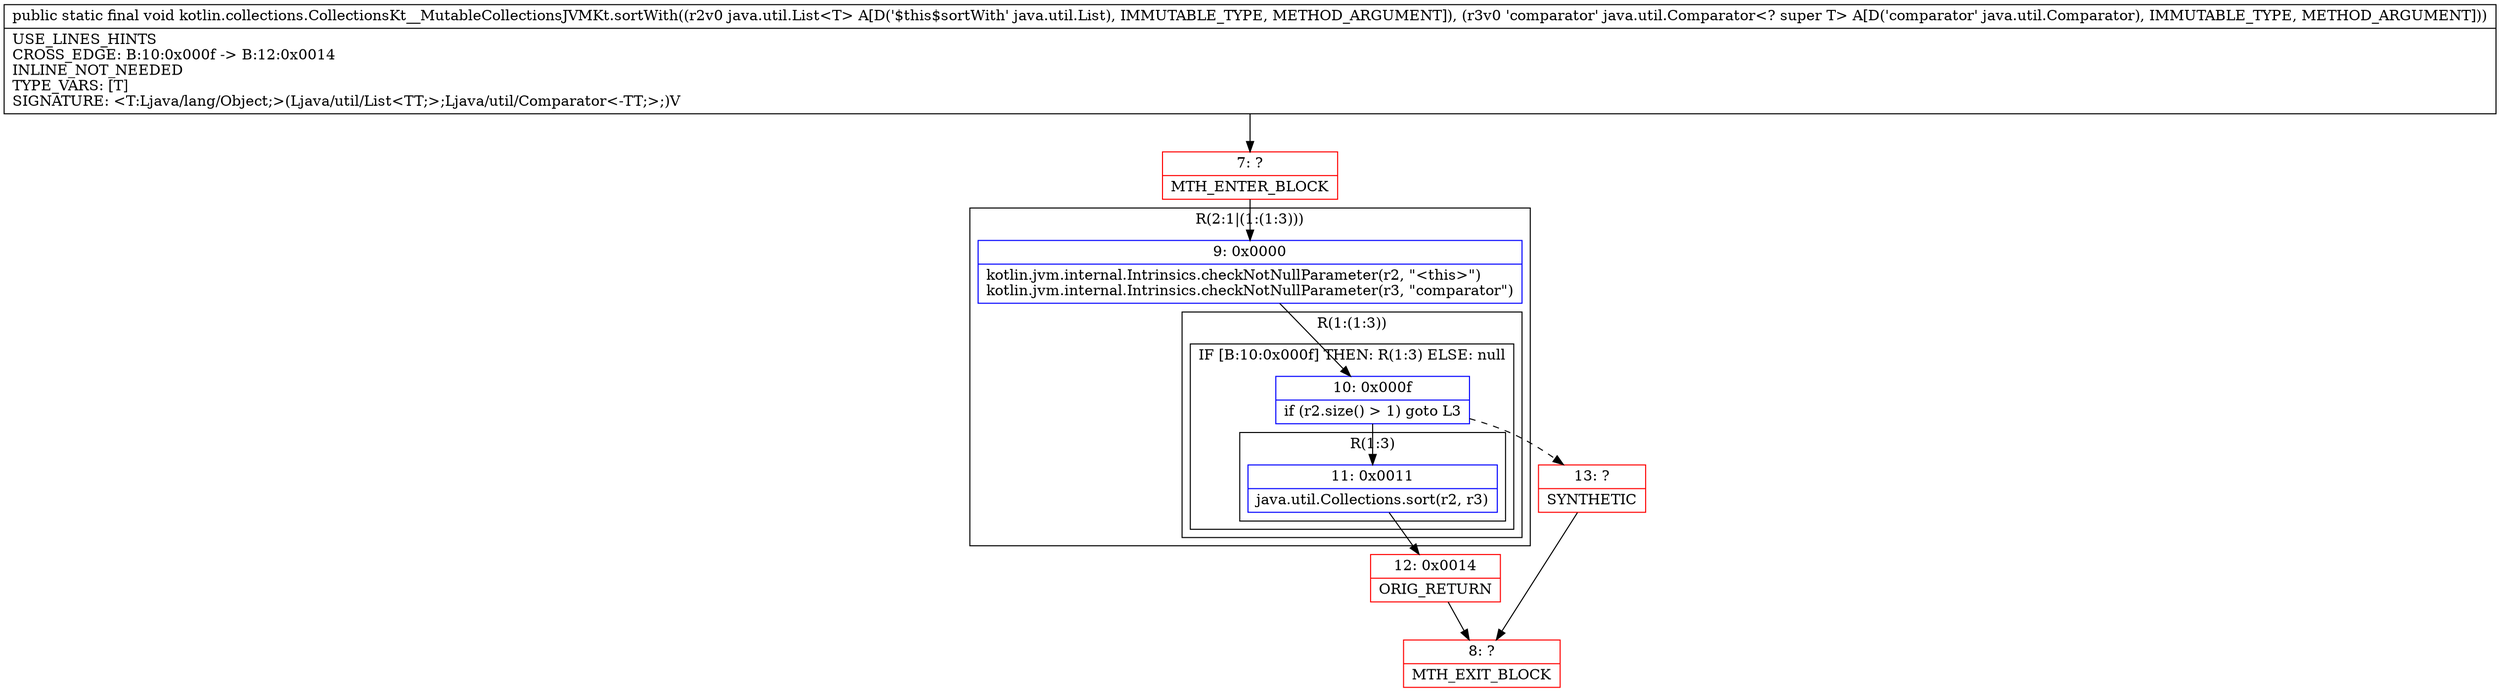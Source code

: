 digraph "CFG forkotlin.collections.CollectionsKt__MutableCollectionsJVMKt.sortWith(Ljava\/util\/List;Ljava\/util\/Comparator;)V" {
subgraph cluster_Region_314372731 {
label = "R(2:1|(1:(1:3)))";
node [shape=record,color=blue];
Node_9 [shape=record,label="{9\:\ 0x0000|kotlin.jvm.internal.Intrinsics.checkNotNullParameter(r2, \"\<this\>\")\lkotlin.jvm.internal.Intrinsics.checkNotNullParameter(r3, \"comparator\")\l}"];
subgraph cluster_Region_5093901 {
label = "R(1:(1:3))";
node [shape=record,color=blue];
subgraph cluster_IfRegion_379635279 {
label = "IF [B:10:0x000f] THEN: R(1:3) ELSE: null";
node [shape=record,color=blue];
Node_10 [shape=record,label="{10\:\ 0x000f|if (r2.size() \> 1) goto L3\l}"];
subgraph cluster_Region_1106850303 {
label = "R(1:3)";
node [shape=record,color=blue];
Node_11 [shape=record,label="{11\:\ 0x0011|java.util.Collections.sort(r2, r3)\l}"];
}
}
}
}
Node_7 [shape=record,color=red,label="{7\:\ ?|MTH_ENTER_BLOCK\l}"];
Node_12 [shape=record,color=red,label="{12\:\ 0x0014|ORIG_RETURN\l}"];
Node_8 [shape=record,color=red,label="{8\:\ ?|MTH_EXIT_BLOCK\l}"];
Node_13 [shape=record,color=red,label="{13\:\ ?|SYNTHETIC\l}"];
MethodNode[shape=record,label="{public static final void kotlin.collections.CollectionsKt__MutableCollectionsJVMKt.sortWith((r2v0 java.util.List\<T\> A[D('$this$sortWith' java.util.List), IMMUTABLE_TYPE, METHOD_ARGUMENT]), (r3v0 'comparator' java.util.Comparator\<? super T\> A[D('comparator' java.util.Comparator), IMMUTABLE_TYPE, METHOD_ARGUMENT]))  | USE_LINES_HINTS\lCROSS_EDGE: B:10:0x000f \-\> B:12:0x0014\lINLINE_NOT_NEEDED\lTYPE_VARS: [T]\lSIGNATURE: \<T:Ljava\/lang\/Object;\>(Ljava\/util\/List\<TT;\>;Ljava\/util\/Comparator\<\-TT;\>;)V\l}"];
MethodNode -> Node_7;Node_9 -> Node_10;
Node_10 -> Node_11;
Node_10 -> Node_13[style=dashed];
Node_11 -> Node_12;
Node_7 -> Node_9;
Node_12 -> Node_8;
Node_13 -> Node_8;
}

